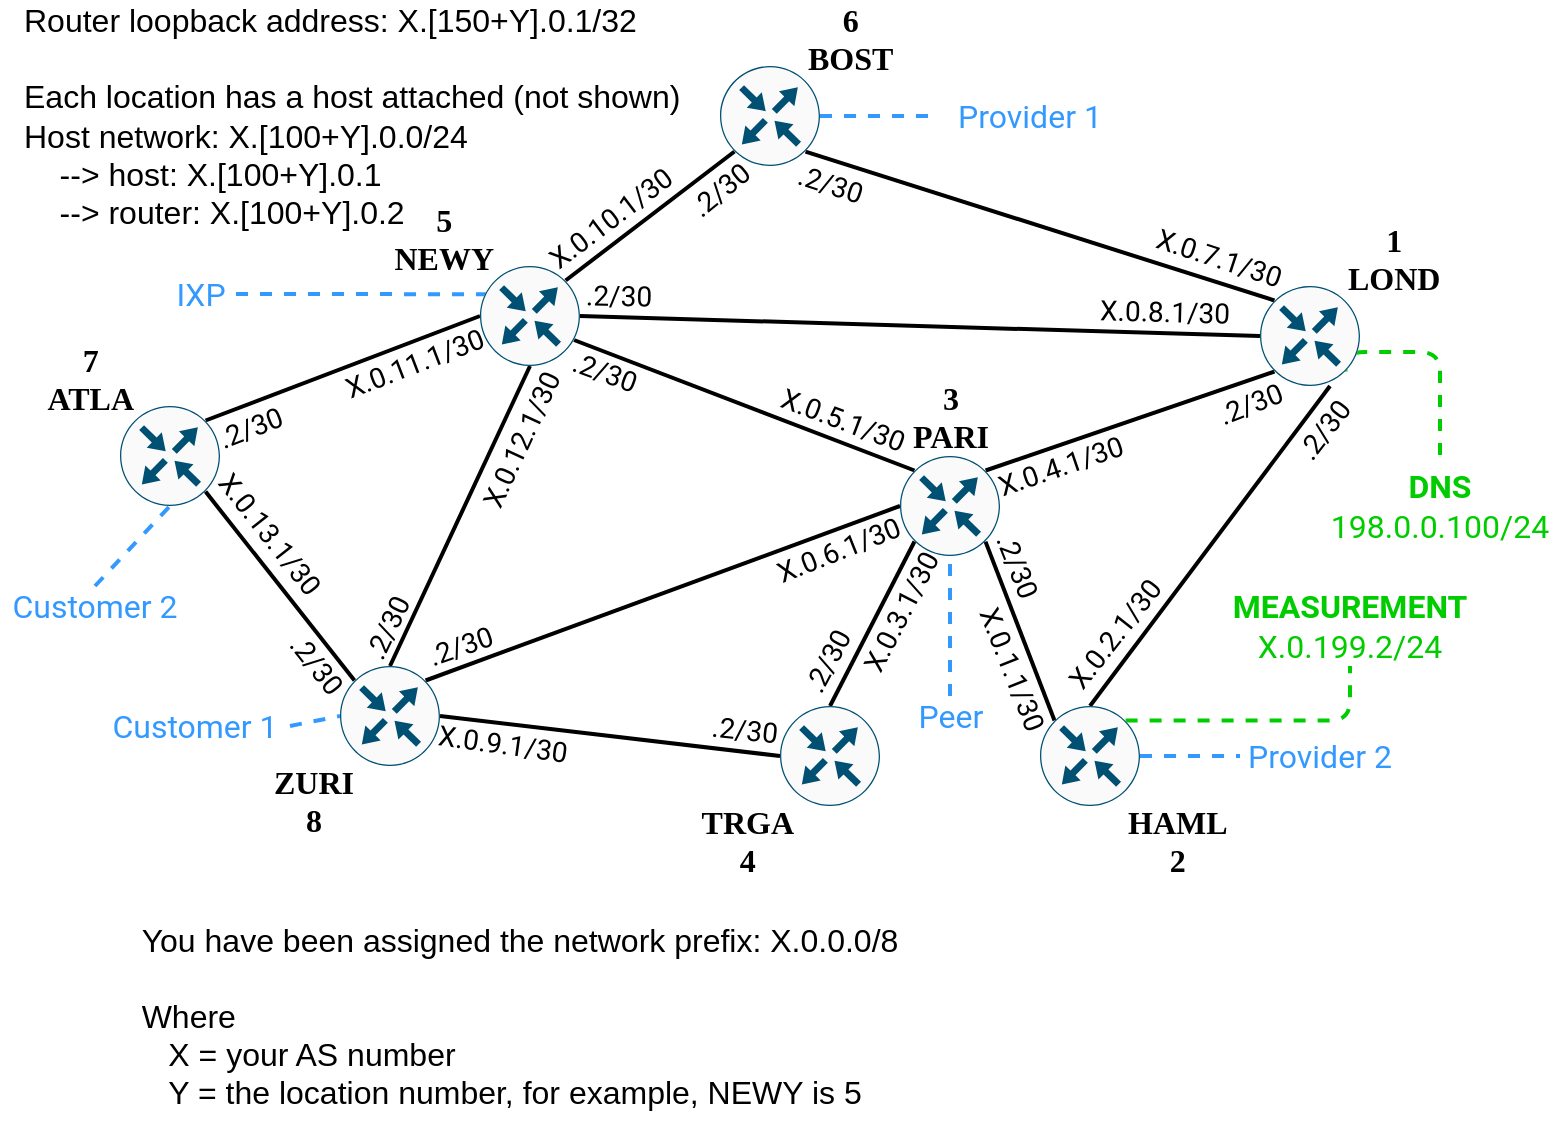 <mxfile version="26.0.14">
  <diagram id="xbzzK8IadEhwxn0ZPShs" name="Page-1">
    <mxGraphModel dx="1434" dy="3003" grid="1" gridSize="10" guides="1" tooltips="1" connect="1" arrows="1" fold="1" page="1" pageScale="1" pageWidth="827" pageHeight="1169" math="0" shadow="0" extFonts="Roboto^https://fonts.googleapis.com/css?family=Roboto|Roboto Mono^https://fonts.googleapis.com/css?family=Roboto+Mono">
      <root>
        <mxCell id="0" />
        <mxCell id="1" parent="0" />
        <mxCell id="M5mvqSU8axQXsRrxnfcx-70" style="edgeStyle=orthogonalEdgeStyle;rounded=1;orthogonalLoop=1;jettySize=auto;html=1;exitX=0.856;exitY=0.145;exitDx=0;exitDy=0;exitPerimeter=0;entryX=0.5;entryY=1;entryDx=0;entryDy=0;dashed=1;endArrow=none;endFill=0;strokeWidth=2;fontFamily=Roboto;fontSize=16;strokeColor=#00CC00;" parent="1" source="M5mvqSU8axQXsRrxnfcx-25" target="M5mvqSU8axQXsRrxnfcx-68" edge="1">
          <mxGeometry relative="1" as="geometry" />
        </mxCell>
        <mxCell id="M5mvqSU8axQXsRrxnfcx-37" style="edgeStyle=none;rounded=0;orthogonalLoop=1;jettySize=auto;html=1;exitX=0.856;exitY=0.145;exitDx=0;exitDy=0;exitPerimeter=0;entryX=0;entryY=0.5;entryDx=0;entryDy=0;entryPerimeter=0;endArrow=none;endFill=0;strokeWidth=2;fontFamily=Roboto Mono;fontSize=16;FType=g;labelBackgroundColor=none;" parent="1" source="M5mvqSU8axQXsRrxnfcx-32" target="M5mvqSU8axQXsRrxnfcx-33" edge="1">
          <mxGeometry relative="1" as="geometry">
            <mxPoint x="465" y="-720" as="sourcePoint" />
            <mxPoint x="465" y="-625" as="targetPoint" />
          </mxGeometry>
        </mxCell>
        <mxCell id="M5mvqSU8axQXsRrxnfcx-83" value=".2/30" style="edgeLabel;html=1;align=center;verticalAlign=middle;resizable=0;points=[];fontSize=14;fontFamily=Roboto;rotation=-21.4;portConstraintRotation=0;portConstraint=none;movable=1;labelBackgroundColor=none;" parent="M5mvqSU8axQXsRrxnfcx-37" vertex="1" connectable="0">
          <mxGeometry x="-0.217" y="1" relative="1" as="geometry">
            <mxPoint x="-31.29" y="25.2" as="offset" />
          </mxGeometry>
        </mxCell>
        <mxCell id="j7fVzKTtmhQnJ_QuFbHT-15" value="X.0.11.1/30" style="edgeLabel;html=1;align=center;verticalAlign=middle;resizable=0;points=[];fontSize=14;rotation=-21;fontFamily=Roboto;labelBackgroundColor=none;" parent="M5mvqSU8axQXsRrxnfcx-37" vertex="1" connectable="0">
          <mxGeometry x="0.245" y="2" relative="1" as="geometry">
            <mxPoint x="18.73" y="6.06" as="offset" />
          </mxGeometry>
        </mxCell>
        <mxCell id="M5mvqSU8axQXsRrxnfcx-38" style="edgeStyle=none;rounded=0;orthogonalLoop=1;jettySize=auto;html=1;exitX=0.855;exitY=0.856;exitDx=0;exitDy=0;exitPerimeter=0;entryX=0.145;entryY=0.145;entryDx=0;entryDy=0;entryPerimeter=0;endArrow=none;endFill=0;strokeWidth=2;fontFamily=Roboto Mono;fontSize=16;FType=g;labelBackgroundColor=none;" parent="1" source="M5mvqSU8axQXsRrxnfcx-32" target="M5mvqSU8axQXsRrxnfcx-31" edge="1">
          <mxGeometry relative="1" as="geometry">
            <mxPoint x="239.995" y="-835.5" as="sourcePoint" />
            <mxPoint x="354.47" y="-900" as="targetPoint" />
          </mxGeometry>
        </mxCell>
        <mxCell id="M5mvqSU8axQXsRrxnfcx-84" value=".2/30" style="edgeLabel;align=center;verticalAlign=middle;resizable=0;points=[];fontSize=14;fontFamily=Roboto;rotation=51.6;labelBackgroundColor=none;html=1;" parent="M5mvqSU8axQXsRrxnfcx-38" vertex="1" connectable="0">
          <mxGeometry x="-0.375" y="2" relative="1" as="geometry">
            <mxPoint x="30.37" y="57.9" as="offset" />
          </mxGeometry>
        </mxCell>
        <mxCell id="j7fVzKTtmhQnJ_QuFbHT-16" value="&lt;font style=&quot;font-size: 14px&quot;&gt;X.0.13.1/30&lt;/font&gt;" style="edgeLabel;html=1;align=center;verticalAlign=middle;resizable=0;points=[];fontSize=14;rotation=51.7;fontFamily=Roboto;labelBackgroundColor=none;" parent="M5mvqSU8axQXsRrxnfcx-38" vertex="1" connectable="0">
          <mxGeometry x="-0.302" y="3" relative="1" as="geometry">
            <mxPoint x="4.03" y="-10.71" as="offset" />
          </mxGeometry>
        </mxCell>
        <mxCell id="M5mvqSU8axQXsRrxnfcx-39" style="edgeStyle=none;rounded=0;orthogonalLoop=1;jettySize=auto;html=1;exitX=1;exitY=0.5;exitDx=0;exitDy=0;exitPerimeter=0;entryX=0;entryY=0.5;entryDx=0;entryDy=0;entryPerimeter=0;endArrow=none;endFill=0;strokeWidth=2;fontFamily=Roboto Mono;fontSize=16;FType=g;labelBackgroundColor=none;" parent="1" source="M5mvqSU8axQXsRrxnfcx-31" target="M5mvqSU8axQXsRrxnfcx-26" edge="1">
          <mxGeometry relative="1" as="geometry">
            <mxPoint x="182.75" y="-847.225" as="sourcePoint" />
            <mxPoint x="227.25" y="-782.75" as="targetPoint" />
          </mxGeometry>
        </mxCell>
        <mxCell id="M5mvqSU8axQXsRrxnfcx-77" value="X.0.9.1/30" style="edgeLabel;html=1;align=center;verticalAlign=middle;resizable=0;points=[];fontSize=14;fontFamily=Roboto;rotation=7.9;labelBackgroundColor=none;" parent="M5mvqSU8axQXsRrxnfcx-39" vertex="1" connectable="0">
          <mxGeometry x="-0.143" y="2" relative="1" as="geometry">
            <mxPoint x="-42.26" y="7.4" as="offset" />
          </mxGeometry>
        </mxCell>
        <mxCell id="j7fVzKTtmhQnJ_QuFbHT-28" value=".2/30" style="edgeLabel;html=1;align=center;verticalAlign=middle;resizable=0;points=[];fontSize=14;fontFamily=Roboto;rotation=6.2;labelBackgroundColor=none;" parent="M5mvqSU8axQXsRrxnfcx-39" vertex="1" connectable="0">
          <mxGeometry x="0.272" y="-1" relative="1" as="geometry">
            <mxPoint x="44.04" y="-6.71" as="offset" />
          </mxGeometry>
        </mxCell>
        <mxCell id="M5mvqSU8axQXsRrxnfcx-40" style="edgeStyle=none;rounded=0;orthogonalLoop=1;jettySize=auto;html=1;exitX=0.5;exitY=0;exitDx=0;exitDy=0;exitPerimeter=0;endArrow=none;endFill=0;strokeWidth=2;fontFamily=Roboto Mono;fontSize=16;FType=g;entryX=0.5;entryY=1;entryDx=0;entryDy=0;entryPerimeter=0;labelBackgroundColor=none;" parent="1" source="M5mvqSU8axQXsRrxnfcx-31" target="M5mvqSU8axQXsRrxnfcx-33" edge="1">
          <mxGeometry relative="1" as="geometry">
            <mxPoint x="270" y="-765" as="sourcePoint" />
            <mxPoint x="330" y="-930" as="targetPoint" />
          </mxGeometry>
        </mxCell>
        <mxCell id="M5mvqSU8axQXsRrxnfcx-41" value="&lt;font style=&quot;font-size: 14px;&quot;&gt;X.0.12.1/30&lt;/font&gt;" style="edgeLabel;html=1;align=center;verticalAlign=middle;resizable=0;points=[];fontSize=14;fontFamily=Roboto;rotation=-65.2;horizontal=1;labelBackgroundColor=none;" parent="M5mvqSU8axQXsRrxnfcx-40" vertex="1" connectable="0">
          <mxGeometry x="-0.217" y="-1" relative="1" as="geometry">
            <mxPoint x="36.73" y="-54.79" as="offset" />
          </mxGeometry>
        </mxCell>
        <mxCell id="j7fVzKTtmhQnJ_QuFbHT-17" value="&lt;font style=&quot;font-size: 14px&quot;&gt;.2/30&lt;/font&gt;" style="edgeLabel;html=1;align=center;verticalAlign=middle;resizable=0;points=[];fontSize=14;fontFamily=Roboto;rotation=-64.4;labelBackgroundColor=none;" parent="M5mvqSU8axQXsRrxnfcx-40" vertex="1" connectable="0">
          <mxGeometry x="-0.663" y="4" relative="1" as="geometry">
            <mxPoint x="-10.07" y="7.74" as="offset" />
          </mxGeometry>
        </mxCell>
        <mxCell id="M5mvqSU8axQXsRrxnfcx-43" style="edgeStyle=none;rounded=0;orthogonalLoop=1;jettySize=auto;html=1;exitX=0.145;exitY=0.855;exitDx=0;exitDy=0;exitPerimeter=0;entryX=0.5;entryY=0;entryDx=0;entryDy=0;entryPerimeter=0;endArrow=none;endFill=0;strokeWidth=2;fontFamily=Roboto Mono;fontSize=16;FType=g;labelBackgroundColor=none;" parent="1" source="M5mvqSU8axQXsRrxnfcx-36" target="M5mvqSU8axQXsRrxnfcx-26" edge="1">
          <mxGeometry relative="1" as="geometry">
            <mxPoint x="550" y="-830" as="sourcePoint" />
            <mxPoint x="720" y="-810" as="targetPoint" />
          </mxGeometry>
        </mxCell>
        <mxCell id="M5mvqSU8axQXsRrxnfcx-78" value=".2/30" style="edgeLabel;html=1;align=center;verticalAlign=middle;resizable=0;points=[];fontSize=14;fontFamily=Roboto;rotation=-62.2;labelBackgroundColor=none;" parent="M5mvqSU8axQXsRrxnfcx-43" vertex="1" connectable="0">
          <mxGeometry x="0.328" y="-2" relative="1" as="geometry">
            <mxPoint x="-13.99" y="6.75" as="offset" />
          </mxGeometry>
        </mxCell>
        <mxCell id="j7fVzKTtmhQnJ_QuFbHT-29" value="X.0.3.1/30" style="edgeLabel;html=1;align=center;verticalAlign=middle;resizable=0;points=[];fontSize=14;fontFamily=Roboto;rotation=-62.8;labelBackgroundColor=none;" parent="M5mvqSU8axQXsRrxnfcx-43" vertex="1" connectable="0">
          <mxGeometry x="-0.326" relative="1" as="geometry">
            <mxPoint x="7" y="7.52" as="offset" />
          </mxGeometry>
        </mxCell>
        <mxCell id="M5mvqSU8axQXsRrxnfcx-44" style="edgeStyle=none;rounded=0;orthogonalLoop=1;jettySize=auto;html=1;exitX=0.855;exitY=0.856;exitDx=0;exitDy=0;exitPerimeter=0;entryX=0.145;entryY=0.145;entryDx=0;entryDy=0;entryPerimeter=0;endArrow=none;endFill=0;strokeWidth=2;fontFamily=Roboto Mono;fontSize=16;FType=g;labelBackgroundColor=none;" parent="1" source="M5mvqSU8axQXsRrxnfcx-36" target="M5mvqSU8axQXsRrxnfcx-25" edge="1">
          <mxGeometry relative="1" as="geometry">
            <mxPoint x="540" y="-798.62" as="sourcePoint" />
            <mxPoint x="507.75" y="-711.37" as="targetPoint" />
          </mxGeometry>
        </mxCell>
        <mxCell id="M5mvqSU8axQXsRrxnfcx-87" value="&lt;div style=&quot;font-size: 14px;&quot;&gt;X.0.1.1/30&lt;/div&gt;" style="edgeLabel;html=1;align=center;verticalAlign=middle;resizable=0;points=[];fontSize=14;fontFamily=Roboto;rotation=68.3;labelBackgroundColor=none;" parent="M5mvqSU8axQXsRrxnfcx-44" vertex="1" connectable="0">
          <mxGeometry x="0.214" relative="1" as="geometry">
            <mxPoint x="-7.7" y="8.89" as="offset" />
          </mxGeometry>
        </mxCell>
        <mxCell id="j7fVzKTtmhQnJ_QuFbHT-31" value="&lt;div style=&quot;font-size: 14px&quot;&gt;.2/30&lt;/div&gt;" style="edgeLabel;html=1;align=center;verticalAlign=middle;resizable=0;points=[];fontSize=14;fontFamily=Roboto;rotation=68.2;labelBackgroundColor=none;" parent="M5mvqSU8axQXsRrxnfcx-44" vertex="1" connectable="0">
          <mxGeometry x="-0.618" y="2" relative="1" as="geometry">
            <mxPoint x="7.82" y="-5.07" as="offset" />
          </mxGeometry>
        </mxCell>
        <mxCell id="M5mvqSU8axQXsRrxnfcx-45" style="edgeStyle=none;rounded=0;orthogonalLoop=1;jettySize=auto;html=1;exitX=0.7;exitY=1;exitDx=0;exitDy=0;exitPerimeter=0;entryX=0.5;entryY=0;entryDx=0;entryDy=0;entryPerimeter=0;endArrow=none;endFill=0;strokeWidth=2;fontFamily=Roboto Mono;fontSize=16;FType=g;labelBackgroundColor=none;" parent="1" source="M5mvqSU8axQXsRrxnfcx-35" target="M5mvqSU8axQXsRrxnfcx-25" edge="1">
          <mxGeometry relative="1" as="geometry">
            <mxPoint x="615" y="-900.005" as="sourcePoint" />
            <mxPoint x="659.5" y="-805.53" as="targetPoint" />
          </mxGeometry>
        </mxCell>
        <mxCell id="M5mvqSU8axQXsRrxnfcx-86" value="X.0.2.1/30" style="edgeLabel;html=1;align=center;verticalAlign=middle;resizable=0;points=[];fontSize=14;fontFamily=Roboto;rotation=-51.8;labelBackgroundColor=none;" parent="M5mvqSU8axQXsRrxnfcx-45" vertex="1" connectable="0">
          <mxGeometry x="0.274" relative="1" as="geometry">
            <mxPoint x="-31.41" y="21.96" as="offset" />
          </mxGeometry>
        </mxCell>
        <mxCell id="j7fVzKTtmhQnJ_QuFbHT-24" value="&lt;div&gt;.2/30&lt;/div&gt;" style="edgeLabel;html=1;align=center;verticalAlign=middle;resizable=0;points=[];fontSize=14;fontFamily=Roboto;rotation=-52.6;labelBackgroundColor=none;" parent="M5mvqSU8axQXsRrxnfcx-45" vertex="1" connectable="0">
          <mxGeometry x="-0.452" y="-1" relative="1" as="geometry">
            <mxPoint x="30.62" y="-21.16" as="offset" />
          </mxGeometry>
        </mxCell>
        <mxCell id="M5mvqSU8axQXsRrxnfcx-46" style="edgeStyle=none;rounded=0;orthogonalLoop=1;jettySize=auto;html=1;exitX=0.145;exitY=0.855;exitDx=0;exitDy=0;exitPerimeter=0;entryX=0.856;entryY=0.145;entryDx=0;entryDy=0;entryPerimeter=0;endArrow=none;endFill=0;strokeWidth=2;fontFamily=Roboto Mono;fontSize=16;FType=g;labelBackgroundColor=none;" parent="1" source="M5mvqSU8axQXsRrxnfcx-35" target="M5mvqSU8axQXsRrxnfcx-36" edge="1">
          <mxGeometry relative="1" as="geometry">
            <mxPoint x="755" y="-950" as="sourcePoint" />
            <mxPoint x="740" y="-760" as="targetPoint" />
          </mxGeometry>
        </mxCell>
        <mxCell id="M5mvqSU8axQXsRrxnfcx-85" value="X.0.4.1/30" style="edgeLabel;html=1;align=center;verticalAlign=middle;resizable=0;points=[];fontSize=14;fontFamily=Roboto;rotation=-18.9;labelBackgroundColor=none;" parent="M5mvqSU8axQXsRrxnfcx-46" vertex="1" connectable="0">
          <mxGeometry x="0.316" y="-3" relative="1" as="geometry">
            <mxPoint x="-11.12" y="17.49" as="offset" />
          </mxGeometry>
        </mxCell>
        <mxCell id="j7fVzKTtmhQnJ_QuFbHT-25" value="&lt;div&gt;.2/30&lt;/div&gt;" style="edgeLabel;html=1;align=center;verticalAlign=middle;resizable=0;points=[];fontSize=14;fontFamily=Roboto;rotation=-21.6;labelBackgroundColor=none;" parent="M5mvqSU8axQXsRrxnfcx-46" vertex="1" connectable="0">
          <mxGeometry x="-0.561" y="-1" relative="1" as="geometry">
            <mxPoint x="19.79" y="6.33" as="offset" />
          </mxGeometry>
        </mxCell>
        <mxCell id="M5mvqSU8axQXsRrxnfcx-47" style="edgeStyle=none;rounded=0;orthogonalLoop=1;jettySize=auto;html=1;exitX=0.145;exitY=0.145;exitDx=0;exitDy=0;exitPerimeter=0;entryX=0.94;entryY=0.74;entryDx=0;entryDy=0;entryPerimeter=0;endArrow=none;endFill=0;strokeWidth=2;fontFamily=Roboto Mono;fontSize=16;FType=g;" parent="1" source="M5mvqSU8axQXsRrxnfcx-36" target="M5mvqSU8axQXsRrxnfcx-33" edge="1">
          <mxGeometry relative="1" as="geometry">
            <mxPoint x="450" y="-1000" as="sourcePoint" />
            <mxPoint x="382.75" y="-932.75" as="targetPoint" />
          </mxGeometry>
        </mxCell>
        <mxCell id="M5mvqSU8axQXsRrxnfcx-79" value=".2/30" style="edgeLabel;html=1;align=center;verticalAlign=middle;resizable=0;points=[];fontSize=14;fontFamily=Roboto;rotation=20;labelBackgroundColor=none;" parent="M5mvqSU8axQXsRrxnfcx-47" vertex="1" connectable="0">
          <mxGeometry x="0.203" y="-3" relative="1" as="geometry">
            <mxPoint x="-54.16" y="-7.29" as="offset" />
          </mxGeometry>
        </mxCell>
        <mxCell id="j7fVzKTtmhQnJ_QuFbHT-26" value="&lt;div&gt;X.0.5.1/30&lt;/div&gt;" style="edgeLabel;html=1;align=center;verticalAlign=middle;resizable=0;points=[];fontSize=14;fontFamily=Roboto;rotation=20.7;labelBackgroundColor=none;" parent="M5mvqSU8axQXsRrxnfcx-47" vertex="1" connectable="0">
          <mxGeometry x="-0.246" y="-1" relative="1" as="geometry">
            <mxPoint x="27.66" y="0.31" as="offset" />
          </mxGeometry>
        </mxCell>
        <mxCell id="M5mvqSU8axQXsRrxnfcx-48" style="edgeStyle=none;rounded=0;orthogonalLoop=1;jettySize=auto;html=1;exitX=0;exitY=0.5;exitDx=0;exitDy=0;exitPerimeter=0;entryX=0.856;entryY=0.145;entryDx=0;entryDy=0;entryPerimeter=0;endArrow=none;endFill=0;strokeWidth=2;fontFamily=Roboto Mono;fontSize=16;FType=g;labelBackgroundColor=none;" parent="1" source="M5mvqSU8axQXsRrxnfcx-36" target="M5mvqSU8axQXsRrxnfcx-31" edge="1">
          <mxGeometry relative="1" as="geometry">
            <mxPoint x="480" y="-822" as="sourcePoint" />
            <mxPoint x="327" y="-900" as="targetPoint" />
          </mxGeometry>
        </mxCell>
        <mxCell id="M5mvqSU8axQXsRrxnfcx-72" value=".2/30" style="edgeLabel;html=1;align=center;verticalAlign=middle;resizable=0;points=[];fontSize=14;fontFamily=Roboto;rotation=-19.4;labelBackgroundColor=none;" parent="M5mvqSU8axQXsRrxnfcx-48" vertex="1" connectable="0">
          <mxGeometry x="0.511" y="-1" relative="1" as="geometry">
            <mxPoint x="-40.23" y="4.95" as="offset" />
          </mxGeometry>
        </mxCell>
        <mxCell id="j7fVzKTtmhQnJ_QuFbHT-27" value="X.0.6.1/30" style="edgeLabel;html=1;align=center;verticalAlign=middle;resizable=0;points=[];fontSize=14;fontFamily=Roboto;rotation=-21.7;labelBackgroundColor=none;" parent="M5mvqSU8axQXsRrxnfcx-48" vertex="1" connectable="0">
          <mxGeometry x="-0.234" y="-3" relative="1" as="geometry">
            <mxPoint x="61.13" y="-8.69" as="offset" />
          </mxGeometry>
        </mxCell>
        <mxCell id="M5mvqSU8axQXsRrxnfcx-49" style="edgeStyle=none;rounded=0;orthogonalLoop=1;jettySize=auto;html=1;exitX=0.145;exitY=0.855;exitDx=0;exitDy=0;exitPerimeter=0;entryX=0.856;entryY=0.145;entryDx=0;entryDy=0;entryPerimeter=0;endArrow=none;endFill=0;strokeWidth=2;fontFamily=Roboto Mono;fontSize=16;FType=g;" parent="1" source="M5mvqSU8axQXsRrxnfcx-34" target="M5mvqSU8axQXsRrxnfcx-33" edge="1">
          <mxGeometry relative="1" as="geometry">
            <mxPoint x="897.22" y="-970" as="sourcePoint" />
            <mxPoint x="669.995" y="-877.75" as="targetPoint" />
          </mxGeometry>
        </mxCell>
        <mxCell id="M5mvqSU8axQXsRrxnfcx-81" value="&lt;div style=&quot;font-size: 14px&quot;&gt;X.0.10.1/30&lt;/div&gt;" style="edgeLabel;html=1;align=center;verticalAlign=middle;resizable=0;points=[];fontSize=14;fontFamily=Roboto;rotation=-37.2;labelBackgroundColor=none;" parent="M5mvqSU8axQXsRrxnfcx-49" vertex="1" connectable="0">
          <mxGeometry x="-0.226" y="-1" relative="1" as="geometry">
            <mxPoint x="-28.92" y="9.06" as="offset" />
          </mxGeometry>
        </mxCell>
        <mxCell id="j7fVzKTtmhQnJ_QuFbHT-23" value="&lt;div style=&quot;font-size: 14px&quot;&gt;.2/30&lt;/div&gt;" style="edgeLabel;html=1;align=center;verticalAlign=middle;resizable=0;points=[];fontSize=14;fontFamily=Roboto;rotation=-39.4;labelBackgroundColor=none;" parent="M5mvqSU8axQXsRrxnfcx-49" vertex="1" connectable="0">
          <mxGeometry x="-0.576" y="-1" relative="1" as="geometry">
            <mxPoint x="11.12" y="6.48" as="offset" />
          </mxGeometry>
        </mxCell>
        <mxCell id="M5mvqSU8axQXsRrxnfcx-50" style="edgeStyle=none;rounded=0;orthogonalLoop=1;jettySize=auto;html=1;exitX=0.145;exitY=0.145;exitDx=0;exitDy=0;exitPerimeter=0;entryX=0.855;entryY=0.856;entryDx=0;entryDy=0;entryPerimeter=0;endArrow=none;endFill=0;strokeWidth=2;fontFamily=Roboto Mono;fontSize=16;FType=g;labelBackgroundColor=none;" parent="1" source="M5mvqSU8axQXsRrxnfcx-35" target="M5mvqSU8axQXsRrxnfcx-34" edge="1">
          <mxGeometry relative="1" as="geometry">
            <mxPoint x="514.47" y="-990" as="sourcePoint" />
            <mxPoint x="429.995" y="-925.5" as="targetPoint" />
          </mxGeometry>
        </mxCell>
        <mxCell id="M5mvqSU8axQXsRrxnfcx-82" value="&lt;div style=&quot;font-size: 14px;&quot;&gt;&lt;font style=&quot;font-size: 14px;&quot;&gt;X.0.7.1/30&lt;/font&gt;&lt;/div&gt;" style="edgeLabel;html=1;align=center;verticalAlign=middle;resizable=0;points=[];fontSize=14;fontFamily=Roboto;rotation=18.2;labelBackgroundColor=none;" parent="M5mvqSU8axQXsRrxnfcx-50" vertex="1" connectable="0">
          <mxGeometry x="0.284" y="-3" relative="1" as="geometry">
            <mxPoint x="121.65" y="29.51" as="offset" />
          </mxGeometry>
        </mxCell>
        <mxCell id="j7fVzKTtmhQnJ_QuFbHT-22" value=".2/30" style="edgeLabel;html=1;align=center;verticalAlign=middle;resizable=0;points=[];fontSize=14;fontFamily=Roboto;rotation=18;labelBackgroundColor=none;" parent="M5mvqSU8axQXsRrxnfcx-50" vertex="1" connectable="0">
          <mxGeometry x="0.441" relative="1" as="geometry">
            <mxPoint x="-53.5" y="-5.09" as="offset" />
          </mxGeometry>
        </mxCell>
        <mxCell id="M5mvqSU8axQXsRrxnfcx-51" style="edgeStyle=none;rounded=0;orthogonalLoop=1;jettySize=auto;html=1;exitX=0;exitY=0.5;exitDx=0;exitDy=0;exitPerimeter=0;entryX=1;entryY=0.5;entryDx=0;entryDy=0;entryPerimeter=0;endArrow=none;endFill=0;strokeWidth=2;fontFamily=Roboto Mono;fontSize=16;FType=g;labelBackgroundColor=none;" parent="1" source="M5mvqSU8axQXsRrxnfcx-35" target="M5mvqSU8axQXsRrxnfcx-33" edge="1">
          <mxGeometry relative="1" as="geometry">
            <mxPoint x="497.25" y="-892.75" as="sourcePoint" />
            <mxPoint x="337" y="-953" as="targetPoint" />
          </mxGeometry>
        </mxCell>
        <mxCell id="M5mvqSU8axQXsRrxnfcx-80" value=".2/30" style="edgeLabel;html=1;align=center;verticalAlign=middle;resizable=0;points=[];fontSize=14;fontFamily=Roboto;rotation=1.2;labelBackgroundColor=none;" parent="M5mvqSU8axQXsRrxnfcx-51" vertex="1" connectable="0">
          <mxGeometry x="0.369" y="-2" relative="1" as="geometry">
            <mxPoint x="-88.22" y="-11.15" as="offset" />
          </mxGeometry>
        </mxCell>
        <mxCell id="j7fVzKTtmhQnJ_QuFbHT-21" value="X.0.8.1/30" style="edgeLabel;html=1;align=center;verticalAlign=middle;resizable=0;points=[];fontSize=14;fontFamily=Roboto;rotation=1.5;labelBackgroundColor=none;" parent="M5mvqSU8axQXsRrxnfcx-51" vertex="1" connectable="0">
          <mxGeometry x="-0.149" y="-1" relative="1" as="geometry">
            <mxPoint x="96.61" y="-6.75" as="offset" />
          </mxGeometry>
        </mxCell>
        <mxCell id="M5mvqSU8axQXsRrxnfcx-54" style="edgeStyle=none;rounded=0;orthogonalLoop=1;jettySize=auto;html=1;endArrow=none;endFill=0;strokeWidth=2;fontFamily=Roboto Mono;fontSize=16;FType=g;dashed=1;exitX=1;exitY=0.5;exitDx=0;exitDy=0;exitPerimeter=0;fontColor=#3399FF;strokeColor=#3399FF;" parent="1" source="M5mvqSU8axQXsRrxnfcx-25" target="j7fVzKTtmhQnJ_QuFbHT-54" edge="1">
          <mxGeometry relative="1" as="geometry">
            <mxPoint x="640" y="-780" as="sourcePoint" />
            <mxPoint x="690" y="-720" as="targetPoint" />
          </mxGeometry>
        </mxCell>
        <mxCell id="M5mvqSU8axQXsRrxnfcx-56" style="edgeStyle=none;rounded=0;orthogonalLoop=1;jettySize=auto;html=1;exitX=1;exitY=0.5;exitDx=0;exitDy=0;exitPerimeter=0;endArrow=none;endFill=0;strokeWidth=2;fontFamily=Roboto Mono;fontSize=16;FType=g;dashed=1;strokeColor=#3399FF;entryX=0;entryY=0.5;entryDx=0;entryDy=0;" parent="1" source="M5mvqSU8axQXsRrxnfcx-34" target="j7fVzKTtmhQnJ_QuFbHT-53" edge="1">
          <mxGeometry relative="1" as="geometry">
            <mxPoint x="517.5" y="-1100" as="sourcePoint" />
            <mxPoint x="662.5" y="-1100" as="targetPoint" />
          </mxGeometry>
        </mxCell>
        <mxCell id="M5mvqSU8axQXsRrxnfcx-60" style="edgeStyle=none;rounded=0;orthogonalLoop=1;jettySize=auto;html=1;endArrow=none;endFill=0;strokeWidth=2;fontFamily=Roboto Mono;fontSize=16;FType=g;dashed=1;entryX=0;entryY=0.5;entryDx=0;entryDy=0;entryPerimeter=0;fontColor=#3399FF;strokeColor=#3399FF;exitX=1;exitY=0.5;exitDx=0;exitDy=0;" parent="1" source="j7fVzKTtmhQnJ_QuFbHT-56" target="M5mvqSU8axQXsRrxnfcx-31" edge="1">
          <mxGeometry relative="1" as="geometry">
            <mxPoint x="140" y="-775" as="sourcePoint" />
            <mxPoint x="210" y="-775.5" as="targetPoint" />
          </mxGeometry>
        </mxCell>
        <mxCell id="M5mvqSU8axQXsRrxnfcx-64" style="edgeStyle=none;rounded=0;orthogonalLoop=1;jettySize=auto;html=1;endArrow=none;endFill=0;strokeWidth=2;fontFamily=Roboto Mono;fontSize=16;FType=g;dashed=1;entryX=0.5;entryY=1;entryDx=0;entryDy=0;entryPerimeter=0;fontColor=#3399FF;strokeColor=#3399FF;exitX=0.5;exitY=0;exitDx=0;exitDy=0;" parent="1" source="j7fVzKTtmhQnJ_QuFbHT-57" target="M5mvqSU8axQXsRrxnfcx-32" edge="1">
          <mxGeometry relative="1" as="geometry">
            <mxPoint x="50" y="-880" as="sourcePoint" />
            <mxPoint x="130" y="-875" as="targetPoint" />
          </mxGeometry>
        </mxCell>
        <mxCell id="M5mvqSU8axQXsRrxnfcx-66" style="edgeStyle=none;rounded=0;orthogonalLoop=1;jettySize=auto;html=1;endArrow=none;endFill=0;strokeWidth=2;fontFamily=Roboto Mono;fontSize=16;FType=g;dashed=1;fontColor=#3399FF;strokeColor=#3399FF;entryX=0.068;entryY=0.282;entryDx=0;entryDy=0;entryPerimeter=0;exitX=1;exitY=0.5;exitDx=0;exitDy=0;" parent="1" source="j7fVzKTtmhQnJ_QuFbHT-58" target="M5mvqSU8axQXsRrxnfcx-33" edge="1">
          <mxGeometry relative="1" as="geometry">
            <mxPoint x="140" y="-993" as="sourcePoint" />
            <mxPoint x="270" y="-989.5" as="targetPoint" />
          </mxGeometry>
        </mxCell>
        <mxCell id="M5mvqSU8axQXsRrxnfcx-68" value="&lt;b&gt;MEASUREMENT&lt;/b&gt;&lt;br&gt;&lt;div&gt;X.0.199.2/24&lt;/div&gt;" style="text;html=1;strokeColor=none;fillColor=none;align=center;verticalAlign=middle;whiteSpace=wrap;rounded=0;fontFamily=Roboto;fontSize=16;fontColor=#00CC00;" parent="1" vertex="1">
          <mxGeometry x="650" y="-840" width="130" height="40" as="geometry" />
        </mxCell>
        <mxCell id="M5mvqSU8axQXsRrxnfcx-69" value="&lt;div&gt;&lt;b&gt;DNS&lt;/b&gt;&lt;br&gt;198.0.0.100/24&lt;br&gt;&lt;/div&gt;" style="text;html=1;strokeColor=none;fillColor=none;align=center;verticalAlign=middle;whiteSpace=wrap;rounded=0;fontFamily=Roboto;fontSize=16;fontColor=#00CC00;" parent="1" vertex="1">
          <mxGeometry x="705" y="-900" width="110" height="40" as="geometry" />
        </mxCell>
        <mxCell id="M5mvqSU8axQXsRrxnfcx-71" style="edgeStyle=orthogonalEdgeStyle;rounded=1;orthogonalLoop=1;jettySize=auto;html=1;dashed=1;endArrow=none;endFill=0;strokeWidth=2;fontFamily=Roboto;fontSize=16;strokeColor=#00CC00;entryX=0.5;entryY=0;entryDx=0;entryDy=0;exitX=0.855;exitY=0.856;exitDx=0;exitDy=0;exitPerimeter=0;" parent="1" source="M5mvqSU8axQXsRrxnfcx-35" target="M5mvqSU8axQXsRrxnfcx-69" edge="1">
          <mxGeometry relative="1" as="geometry">
            <mxPoint x="720" y="-975" as="sourcePoint" />
            <mxPoint x="690" y="-930" as="targetPoint" />
            <Array as="points">
              <mxPoint x="760" y="-957" />
            </Array>
          </mxGeometry>
        </mxCell>
        <mxCell id="j7fVzKTtmhQnJ_QuFbHT-44" value="" style="group;strokeWidth=1;" parent="1" vertex="1" connectable="0">
          <mxGeometry x="400" y="-1100" width="50" height="50" as="geometry" />
        </mxCell>
        <mxCell id="M5mvqSU8axQXsRrxnfcx-34" value="&lt;div align=&quot;center&quot;&gt;6&lt;br&gt;&lt;/div&gt;BOST" style="points=[[0.5,0,0],[1,0.5,0],[0.5,1,0],[0,0.5,0],[0.145,0.145,0],[0.856,0.145,0],[0.855,0.856,0],[0.145,0.855,0]];verticalLabelPosition=top;html=1;verticalAlign=bottom;aspect=fixed;align=left;pointerEvents=1;shape=mxgraph.cisco19.rect;prIcon=router;fillColor=#FAFAFA;strokeColor=#005073;labelPosition=right;fontSize=16;fontFamily=Roboto Mono;FType=g;fontStyle=1;spacing=-6;" parent="j7fVzKTtmhQnJ_QuFbHT-44" vertex="1">
          <mxGeometry width="50" height="50" as="geometry" />
        </mxCell>
        <mxCell id="j7fVzKTtmhQnJ_QuFbHT-45" value="" style="group" parent="1" vertex="1" connectable="0">
          <mxGeometry x="280" y="-1000" width="50" height="50" as="geometry" />
        </mxCell>
        <mxCell id="M5mvqSU8axQXsRrxnfcx-33" value="&lt;div align=&quot;center&quot;&gt;5&lt;br&gt;&lt;/div&gt;NEWY" style="points=[[0.5,0,0],[1,0.5,0],[0.5,1,0],[0,0.5,0],[0.145,0.145,0],[0.856,0.145,0],[0.855,0.856,0],[0.145,0.855,0]];verticalLabelPosition=top;html=1;verticalAlign=bottom;aspect=fixed;align=right;pointerEvents=1;shape=mxgraph.cisco19.rect;prIcon=router;fillColor=#FAFAFA;strokeColor=#005073;labelPosition=left;fontSize=16;fontFamily=Roboto Mono;FType=g;fontStyle=1;spacing=-6;" parent="j7fVzKTtmhQnJ_QuFbHT-45" vertex="1">
          <mxGeometry width="50" height="50" as="geometry" />
        </mxCell>
        <mxCell id="j7fVzKTtmhQnJ_QuFbHT-46" value="" style="group" parent="1" vertex="1" connectable="0">
          <mxGeometry x="100" y="-930" width="50" height="50" as="geometry" />
        </mxCell>
        <mxCell id="M5mvqSU8axQXsRrxnfcx-32" value="&lt;div align=&quot;center&quot;&gt;7&lt;br&gt;&lt;/div&gt;ATLA" style="points=[[0.5,0,0],[1,0.5,0],[0.5,1,0],[0,0.5,0],[0.145,0.145,0],[0.856,0.145,0],[0.855,0.856,0],[0.145,0.855,0]];verticalLabelPosition=top;html=1;verticalAlign=bottom;aspect=fixed;align=right;pointerEvents=1;shape=mxgraph.cisco19.rect;prIcon=router;fillColor=#FAFAFA;strokeColor=#005073;labelPosition=left;fontSize=16;fontFamily=Roboto Mono;FType=g;fontStyle=1;spacing=-6;" parent="j7fVzKTtmhQnJ_QuFbHT-46" vertex="1">
          <mxGeometry width="50" height="50" as="geometry" />
        </mxCell>
        <mxCell id="j7fVzKTtmhQnJ_QuFbHT-47" value="" style="group" parent="1" vertex="1" connectable="0">
          <mxGeometry x="210" y="-800" width="50" height="50" as="geometry" />
        </mxCell>
        <mxCell id="M5mvqSU8axQXsRrxnfcx-31" value="ZURI&lt;br&gt;&lt;div align=&quot;center&quot;&gt;8&lt;/div&gt;" style="points=[[0.5,0,0],[1,0.5,0],[0.5,1,0],[0,0.5,0],[0.145,0.145,0],[0.856,0.145,0],[0.855,0.856,0],[0.145,0.855,0]];verticalLabelPosition=bottom;html=1;verticalAlign=top;aspect=fixed;align=right;pointerEvents=1;shape=mxgraph.cisco19.rect;prIcon=router;fillColor=#FAFAFA;strokeColor=#005073;labelPosition=left;fontSize=16;fontFamily=Roboto Mono;FType=g;fontStyle=1;spacing=-6;" parent="j7fVzKTtmhQnJ_QuFbHT-47" vertex="1">
          <mxGeometry width="50" height="50" as="geometry" />
        </mxCell>
        <mxCell id="j7fVzKTtmhQnJ_QuFbHT-48" value="" style="group" parent="1" vertex="1" connectable="0">
          <mxGeometry x="430" y="-780" width="50" height="50" as="geometry" />
        </mxCell>
        <mxCell id="M5mvqSU8axQXsRrxnfcx-26" value="&lt;div align=&quot;right&quot;&gt;TRGA&lt;br&gt;&lt;/div&gt;&lt;div align=&quot;center&quot;&gt;4&lt;br&gt;&lt;/div&gt;" style="points=[[0.5,0,0],[1,0.5,0],[0.5,1,0],[0,0.5,0],[0.145,0.145,0],[0.856,0.145,0],[0.855,0.856,0],[0.145,0.855,0]];verticalLabelPosition=bottom;html=1;verticalAlign=top;aspect=fixed;align=right;pointerEvents=1;shape=mxgraph.cisco19.rect;prIcon=router;fillColor=#FAFAFA;strokeColor=#005073;labelPosition=left;fontSize=16;fontFamily=Roboto Mono;FType=g;fontStyle=1;spacing=-6;" parent="j7fVzKTtmhQnJ_QuFbHT-48" vertex="1">
          <mxGeometry width="50" height="50" as="geometry" />
        </mxCell>
        <mxCell id="j7fVzKTtmhQnJ_QuFbHT-49" value="" style="group" parent="1" vertex="1" connectable="0">
          <mxGeometry x="490" y="-905" width="50" height="50" as="geometry" />
        </mxCell>
        <mxCell id="M5mvqSU8axQXsRrxnfcx-36" value="3&lt;br&gt;PARI" style="points=[[0.5,0,0],[1,0.5,0],[0.5,1,0],[0,0.5,0],[0.145,0.145,0],[0.856,0.145,0],[0.855,0.856,0],[0.145,0.855,0]];verticalLabelPosition=top;html=1;verticalAlign=bottom;aspect=fixed;align=center;pointerEvents=1;shape=mxgraph.cisco19.rect;prIcon=router;fillColor=#FAFAFA;strokeColor=#005073;labelPosition=center;fontSize=16;fontFamily=Roboto Mono;FType=g;fontStyle=1;spacing=0;" parent="j7fVzKTtmhQnJ_QuFbHT-49" vertex="1">
          <mxGeometry width="50" height="50" as="geometry" />
        </mxCell>
        <mxCell id="j7fVzKTtmhQnJ_QuFbHT-50" value="" style="group" parent="1" vertex="1" connectable="0">
          <mxGeometry x="560" y="-780" width="50" height="50" as="geometry" />
        </mxCell>
        <mxCell id="M5mvqSU8axQXsRrxnfcx-25" value="HAML&lt;br&gt;&lt;div align=&quot;center&quot;&gt;2&lt;br&gt;&lt;/div&gt;" style="points=[[0.5,0,0],[1,0.5,0],[0.5,1,0],[0,0.5,0],[0.145,0.145,0],[0.856,0.145,0],[0.855,0.856,0],[0.145,0.855,0]];verticalLabelPosition=bottom;html=1;verticalAlign=top;aspect=fixed;align=left;pointerEvents=1;shape=mxgraph.cisco19.rect;prIcon=router;fillColor=#FAFAFA;strokeColor=#005073;labelPosition=right;fontFamily=Roboto Mono;fontSize=16;FType=g;fontStyle=1;spacing=-6;" parent="j7fVzKTtmhQnJ_QuFbHT-50" vertex="1">
          <mxGeometry width="50" height="50" as="geometry" />
        </mxCell>
        <mxCell id="j7fVzKTtmhQnJ_QuFbHT-53" value="Provider 1" style="text;html=1;strokeColor=none;fillColor=none;align=center;verticalAlign=middle;whiteSpace=wrap;rounded=0;shadow=0;glass=0;labelBackgroundColor=none;sketch=0;fontFamily=Roboto;fontSize=16;fontColor=#3399FF;labelBorderColor=none;" parent="1" vertex="1">
          <mxGeometry x="510" y="-1085" width="90" height="20" as="geometry" />
        </mxCell>
        <mxCell id="j7fVzKTtmhQnJ_QuFbHT-54" value="Provider 2" style="text;html=1;strokeColor=none;fillColor=none;align=center;verticalAlign=middle;whiteSpace=wrap;rounded=0;shadow=0;glass=0;labelBackgroundColor=none;sketch=0;fontFamily=Roboto;fontSize=16;fontColor=#3399FF;labelBorderColor=none;" parent="1" vertex="1">
          <mxGeometry x="660" y="-765" width="80" height="20" as="geometry" />
        </mxCell>
        <mxCell id="j7fVzKTtmhQnJ_QuFbHT-56" value="&lt;div&gt;Customer 1&lt;/div&gt;" style="text;html=1;strokeColor=none;fillColor=none;align=center;verticalAlign=middle;whiteSpace=wrap;rounded=0;shadow=0;glass=0;labelBackgroundColor=none;sketch=0;fontFamily=Roboto;fontSize=16;fontColor=#3399FF;labelBorderColor=none;" parent="1" vertex="1">
          <mxGeometry x="90" y="-780" width="95" height="20" as="geometry" />
        </mxCell>
        <mxCell id="j7fVzKTtmhQnJ_QuFbHT-57" value="&lt;div&gt;Customer 2&lt;/div&gt;" style="text;html=1;strokeColor=none;fillColor=none;align=center;verticalAlign=middle;whiteSpace=wrap;rounded=0;shadow=0;glass=0;labelBackgroundColor=none;sketch=0;fontFamily=Roboto;fontSize=16;fontColor=#3399FF;labelBorderColor=none;" parent="1" vertex="1">
          <mxGeometry x="40" y="-840" width="95" height="20" as="geometry" />
        </mxCell>
        <mxCell id="j7fVzKTtmhQnJ_QuFbHT-58" value="IXP" style="text;html=1;strokeColor=none;fillColor=none;align=center;verticalAlign=middle;whiteSpace=wrap;rounded=0;shadow=0;glass=0;labelBackgroundColor=none;sketch=0;fontFamily=Roboto;fontSize=16;fontColor=#3399FF;labelBorderColor=none;" parent="1" vertex="1">
          <mxGeometry x="123" y="-996" width="35" height="20" as="geometry" />
        </mxCell>
        <mxCell id="j7fVzKTtmhQnJ_QuFbHT-59" style="edgeStyle=none;rounded=0;orthogonalLoop=1;jettySize=auto;html=1;endArrow=none;endFill=0;strokeWidth=2;fontFamily=Roboto Mono;fontSize=16;FType=g;dashed=1;entryX=0.5;entryY=1;entryDx=0;entryDy=0;entryPerimeter=0;strokeColor=#3399FF;exitX=0.5;exitY=0;exitDx=0;exitDy=0;" parent="1" source="j7fVzKTtmhQnJ_QuFbHT-60" target="M5mvqSU8axQXsRrxnfcx-36" edge="1">
          <mxGeometry relative="1" as="geometry">
            <mxPoint x="510" y="-760" as="sourcePoint" />
            <mxPoint x="594.75" y="-720" as="targetPoint" />
          </mxGeometry>
        </mxCell>
        <mxCell id="j7fVzKTtmhQnJ_QuFbHT-60" value="Peer" style="text;html=1;strokeColor=none;fillColor=none;align=center;verticalAlign=middle;whiteSpace=wrap;rounded=0;shadow=0;glass=0;labelBackgroundColor=none;sketch=0;fontFamily=Roboto;fontSize=16;fontColor=#3399FF;labelBorderColor=none;" parent="1" vertex="1">
          <mxGeometry x="497.5" y="-785" width="35" height="20" as="geometry" />
        </mxCell>
        <mxCell id="M5mvqSU8axQXsRrxnfcx-35" value="&lt;div align=&quot;center&quot;&gt;1&lt;br&gt;&lt;/div&gt;LOND" style="points=[[0.5,0,0],[1,0.5,0],[0.5,1,0],[0,0.5,0],[0.145,0.145,0],[0.856,0.145,0],[0.855,0.856,0],[0.145,0.855,0]];verticalLabelPosition=top;html=1;verticalAlign=bottom;aspect=fixed;align=left;pointerEvents=1;shape=mxgraph.cisco19.rect;prIcon=router;fillColor=#FAFAFA;strokeColor=#005073;labelPosition=right;fontSize=16;fontFamily=Roboto Mono;FType=g;fontStyle=1;spacing=-6;" parent="1" vertex="1">
          <mxGeometry x="670" y="-990" width="50" height="50" as="geometry" />
        </mxCell>
        <mxCell id="HgGPI5KLDLGAQOMsYAxe-1" value="&lt;div style=&quot;font-size: 16px&quot; align=&quot;left&quot;&gt;You have been assigned the network prefix: X.0.0.0/8&lt;br&gt;&lt;br&gt;Where&amp;nbsp;&lt;/div&gt;&lt;div style=&quot;font-size: 16px&quot; align=&quot;left&quot;&gt;&amp;nbsp; &amp;nbsp;X = your AS number&amp;nbsp;&lt;/div&gt;&lt;div style=&quot;font-size: 16px&quot; align=&quot;left&quot;&gt;&amp;nbsp; &amp;nbsp;Y = the location number, for example, NEWY is 5&lt;br style=&quot;font-size: 16px&quot;&gt;&lt;/div&gt;" style="text;html=1;strokeColor=none;fillColor=none;align=center;verticalAlign=middle;whiteSpace=wrap;rounded=0;fontSize=16;" parent="1" vertex="1">
          <mxGeometry x="50" y="-680" width="500" height="110" as="geometry" />
        </mxCell>
        <mxCell id="HgGPI5KLDLGAQOMsYAxe-2" value="&lt;div style=&quot;font-size: 16px&quot;&gt;Router loopback address: X.[150+Y].0.1/32&lt;br style=&quot;font-size: 16px&quot;&gt;&lt;/div&gt;&lt;div style=&quot;font-size: 16px&quot;&gt;&lt;br style=&quot;font-size: 16px&quot;&gt;Each location has a host attached (not shown)&lt;br style=&quot;font-size: 16px&quot;&gt;Host network: X.[100+Y].0.0/24&lt;br&gt;&lt;/div&gt;&lt;div style=&quot;font-size: 16px&quot;&gt;&amp;nbsp;&amp;nbsp;&amp;nbsp; --&amp;gt; host: X.[100+Y].0.1&lt;br&gt;&amp;nbsp;&amp;nbsp;&amp;nbsp; --&amp;gt; router: X.[100+Y].0.2&lt;/div&gt;" style="text;html=1;strokeColor=none;fillColor=none;align=left;verticalAlign=middle;whiteSpace=wrap;rounded=0;fontSize=16;" parent="1" vertex="1">
          <mxGeometry x="50" y="-1130" width="350" height="110" as="geometry" />
        </mxCell>
      </root>
    </mxGraphModel>
  </diagram>
</mxfile>
